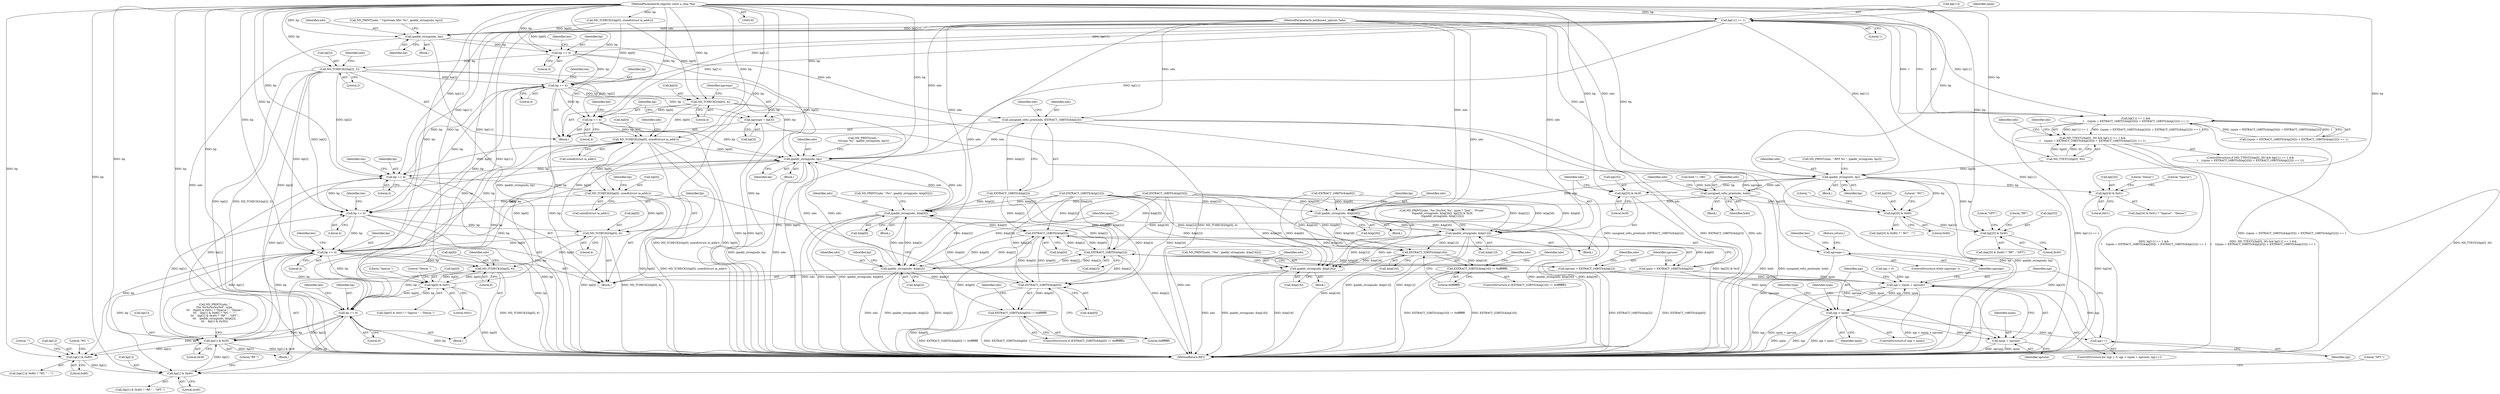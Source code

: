 digraph "0_tcpdump_5dc1860d8267b1e0cb78c9ffa2a40bea2fdb3ddc_1@array" {
"1000119" [label="(Call,bp[11] == 1)"];
"1000104" [label="(MethodParameterIn,register const u_char *bp)"];
"1000118" [label="(Call,bp[11] == 1 &&\n\t    ((njoin = EXTRACT_16BITS(&bp[20])) + EXTRACT_16BITS(&bp[22])) == 1)"];
"1000112" [label="(Call,ND_TTEST2(bp[0], 30) && bp[11] == 1 &&\n\t    ((njoin = EXTRACT_16BITS(&bp[20])) + EXTRACT_16BITS(&bp[22])) == 1)"];
"1000146" [label="(Call,ipaddr_string(ndo, bp))"];
"1000165" [label="(Call,unsigned_relts_print(ndo, hold))"];
"1000179" [label="(Call,ipaddr_string(ndo, &bp[26]))"];
"1000191" [label="(Call,ipaddr_string(ndo, &bp[12]))"];
"1000199" [label="(Call,EXTRACT_32BITS(&bp[16]))"];
"1000198" [label="(Call,EXTRACT_32BITS(&bp[16]) != 0xffffffff)"];
"1000210" [label="(Call,ipaddr_string(ndo, &bp[16]))"];
"1000186" [label="(Call,bp[25] & 0x3f)"];
"1000232" [label="(Call,bp[25] & 0x80)"];
"1000240" [label="(Call,bp[25] & 0x40)"];
"1000223" [label="(Call,bp[24] & 0x01)"];
"1000275" [label="(Call,ipaddr_string(ndo, bp))"];
"1000278" [label="(Call,bp += 4)"];
"1000289" [label="(Call,ND_TCHECK2(bp[2], 2))"];
"1000322" [label="(Call,bp += 4)"];
"1000333" [label="(Call,ND_TCHECK2(bp[0], 4))"];
"1000343" [label="(Call,bp += 4)"];
"1000358" [label="(Call,ND_TCHECK2(bp[0], sizeof(struct in_addr)))"];
"1000369" [label="(Call,ipaddr_string(ndo, bp))"];
"1000372" [label="(Call,bp += 4)"];
"1000383" [label="(Call,ND_TCHECK2(bp[0], sizeof(struct in_addr)))"];
"1000408" [label="(Call,bp += 4)"];
"1000419" [label="(Call,ND_TCHECK2(bp[0], 4))"];
"1000446" [label="(Call,bp += 4)"];
"1000481" [label="(Call,ND_TCHECK2(bp[0], 6))"];
"1000495" [label="(Call,bp[0] & 0x01)"];
"1000532" [label="(Call,bp += 6)"];
"1000504" [label="(Call,bp[1] & 0x80)"];
"1000513" [label="(Call,bp[1] & 0x40)"];
"1000527" [label="(Call,bp[1] & 0x3f)"];
"1000402" [label="(Call,ipaddr_string(ndo, &bp[0]))"];
"1000426" [label="(Call,EXTRACT_16BITS(&bp[0]))"];
"1000391" [label="(Call,EXTRACT_32BITS(&bp[0]))"];
"1000390" [label="(Call,EXTRACT_32BITS(&bp[0]) != 0xffffffff)"];
"1000424" [label="(Call,njoin = EXTRACT_16BITS(&bp[0]))"];
"1000456" [label="(Call,njp < (njoin + nprune))"];
"1000466" [label="(Call,njp < njoin)"];
"1000458" [label="(Call,njoin + nprune)"];
"1000461" [label="(Call,njp++)"];
"1000433" [label="(Call,EXTRACT_16BITS(&bp[2]))"];
"1000431" [label="(Call,nprune = EXTRACT_16BITS(&bp[2]))"];
"1000521" [label="(Call,ipaddr_string(ndo, &bp[2]))"];
"1000338" [label="(Call,ngroups = bp[3])"];
"1000350" [label="(Call,ngroups--)"];
"1000308" [label="(Call,unsigned_relts_print(ndo, EXTRACT_16BITS(&bp[2])))"];
"1000241" [label="(Call,bp[25])"];
"1000254" [label="(Call,ND_TCHECK2(bp[0], sizeof(struct in_addr)))"];
"1000112" [label="(Call,ND_TTEST2(bp[0], 30) && bp[11] == 1 &&\n\t    ((njoin = EXTRACT_16BITS(&bp[20])) + EXTRACT_16BITS(&bp[22])) == 1)"];
"1000231" [label="(Call,(bp[25] & 0x80) ? \" WC\" : \"\")"];
"1000229" [label="(Literal,\"Dense\")"];
"1000355" [label="(Identifier,len)"];
"1000383" [label="(Call,ND_TCHECK2(bp[0], sizeof(struct in_addr)))"];
"1000482" [label="(Call,bp[0])"];
"1000494" [label="(Call,(bp[0] & 0x01) ? \"Sparse \" : \"Dense \")"];
"1000170" [label="(Identifier,ndo)"];
"1000200" [label="(Call,&bp[16])"];
"1000222" [label="(Call,(bp[24] & 0x01) ? \"Sparse\" : \"Dense\")"];
"1000452" [label="(ControlStructure,for (njp = 0; njp < (njoin + nprune); njp++))"];
"1000500" [label="(Literal,\"Sparse \")"];
"1000347" [label="(Identifier,len)"];
"1000322" [label="(Call,bp += 4)"];
"1000118" [label="(Call,bp[11] == 1 &&\n\t    ((njoin = EXTRACT_16BITS(&bp[20])) + EXTRACT_16BITS(&bp[22])) == 1)"];
"1000432" [label="(Identifier,nprune)"];
"1000481" [label="(Call,ND_TCHECK2(bp[0], 6))"];
"1000147" [label="(Identifier,ndo)"];
"1000207" [label="(Identifier,ndo)"];
"1000495" [label="(Call,bp[0] & 0x01)"];
"1000133" [label="(Call,EXTRACT_16BITS(&bp[22]))"];
"1000344" [label="(Identifier,bp)"];
"1000404" [label="(Call,&bp[0])"];
"1000433" [label="(Call,EXTRACT_16BITS(&bp[2]))"];
"1000545" [label="(MethodReturn,RET)"];
"1000210" [label="(Call,ipaddr_string(ndo, &bp[16]))"];
"1000521" [label="(Call,ipaddr_string(ndo, &bp[2]))"];
"1000486" [label="(Call,ND_PRINT((ndo, \"\n\t%s %s%s%s%s/%d\", type,\n \t\t\t    (bp[0] & 0x01) ? \"Sparse \" : \"Dense \",\n \t\t\t    (bp[1] & 0x80) ? \"WC \" : \"\",\n \t\t\t    (bp[1] & 0x40) ? \"RP \" : \"SPT \",\n\t\t\t    ipaddr_string(ndo, &bp[2]),\n\t\t\t    bp[1] & 0x3f)))"];
"1000463" [label="(Block,)"];
"1000499" [label="(Literal,0x01)"];
"1000278" [label="(Call,bp += 4)"];
"1000178" [label="(Block,)"];
"1000199" [label="(Call,EXTRACT_32BITS(&bp[16]))"];
"1000522" [label="(Identifier,ndo)"];
"1000246" [label="(Literal,\"SPT\")"];
"1000518" [label="(Literal,\"RP \")"];
"1000212" [label="(Call,&bp[16])"];
"1000289" [label="(Call,ND_TCHECK2(bp[2], 2))"];
"1000188" [label="(Identifier,bp)"];
"1000123" [label="(Literal,1)"];
"1000410" [label="(Literal,4)"];
"1000370" [label="(Identifier,ndo)"];
"1000157" [label="(Call,hold != 180)"];
"1000228" [label="(Literal,\"Sparse\")"];
"1000337" [label="(Literal,4)"];
"1000309" [label="(Identifier,ndo)"];
"1000127" [label="(Identifier,njoin)"];
"1000333" [label="(Call,ND_TCHECK2(bp[0], 4))"];
"1000120" [label="(Call,bp[11])"];
"1000124" [label="(Call,((njoin = EXTRACT_16BITS(&bp[20])) + EXTRACT_16BITS(&bp[22])) == 1)"];
"1000371" [label="(Identifier,bp)"];
"1000424" [label="(Call,njoin = EXTRACT_16BITS(&bp[0]))"];
"1000146" [label="(Call,ipaddr_string(ndo, bp))"];
"1000343" [label="(Call,bp += 4)"];
"1000275" [label="(Call,ipaddr_string(ndo, bp))"];
"1000394" [label="(Identifier,bp)"];
"1000465" [label="(ControlStructure,if (njp < njoin))"];
"1000323" [label="(Identifier,bp)"];
"1000450" [label="(Identifier,len)"];
"1000280" [label="(Literal,4)"];
"1000505" [label="(Call,bp[1])"];
"1000536" [label="(Identifier,len)"];
"1000403" [label="(Identifier,ndo)"];
"1000245" [label="(Literal,\"RP\")"];
"1000310" [label="(Call,EXTRACT_16BITS(&bp[2]))"];
"1000179" [label="(Call,ipaddr_string(ndo, &bp[26]))"];
"1000227" [label="(Literal,0x01)"];
"1000474" [label="(Identifier,type)"];
"1000180" [label="(Identifier,ndo)"];
"1000144" [label="(Block,)"];
"1000529" [label="(Identifier,bp)"];
"1000446" [label="(Call,bp += 4)"];
"1000501" [label="(Literal,\"Dense \")"];
"1000508" [label="(Literal,0x80)"];
"1000128" [label="(Call,EXTRACT_16BITS(&bp[20]))"];
"1000205" [label="(Call,ND_PRINT((ndo, \"/%s\", ipaddr_string(ndo, &bp[16]))))"];
"1000419" [label="(Call,ND_TCHECK2(bp[0], 4))"];
"1000434" [label="(Call,&bp[2])"];
"1000519" [label="(Literal,\"SPT \")"];
"1000509" [label="(Literal,\"WC \")"];
"1000466" [label="(Call,njp < njoin)"];
"1000470" [label="(Identifier,type)"];
"1000352" [label="(Block,)"];
"1000244" [label="(Literal,0x40)"];
"1000190" [label="(Literal,0x3f)"];
"1000440" [label="(Identifier,ndo)"];
"1000459" [label="(Identifier,njoin)"];
"1000462" [label="(Identifier,njp)"];
"1000334" [label="(Call,bp[0])"];
"1000358" [label="(Call,ND_TCHECK2(bp[0], sizeof(struct in_addr)))"];
"1000533" [label="(Identifier,bp)"];
"1000143" [label="(Identifier,ndo)"];
"1000538" [label="(Return,return;)"];
"1000308" [label="(Call,unsigned_relts_print(ndo, EXTRACT_16BITS(&bp[2])))"];
"1000238" [label="(Literal,\"\")"];
"1000367" [label="(Block,)"];
"1000141" [label="(Call,ND_PRINT((ndo, \" RPF %s \", ipaddr_string(ndo, bp))))"];
"1000250" [label="(Identifier,len)"];
"1000277" [label="(Identifier,bp)"];
"1000504" [label="(Call,bp[1] & 0x80)"];
"1000376" [label="(Identifier,len)"];
"1000460" [label="(Identifier,nprune)"];
"1000532" [label="(Call,bp += 6)"];
"1000191" [label="(Call,ipaddr_string(ndo, &bp[12]))"];
"1000106" [label="(Block,)"];
"1000392" [label="(Call,&bp[0])"];
"1000389" [label="(ControlStructure,if (EXTRACT_32BITS(&bp[0]) != 0xffffffff))"];
"1000273" [label="(Block,)"];
"1000397" [label="(Call,ND_PRINT((ndo, \"/%s\", ipaddr_string(ndo, &bp[0]))))"];
"1000345" [label="(Literal,4)"];
"1000232" [label="(Call,bp[25] & 0x80)"];
"1000318" [label="(Identifier,ndo)"];
"1000324" [label="(Literal,4)"];
"1000148" [label="(Identifier,bp)"];
"1000270" [label="(Call,ND_PRINT((ndo, \" Upstream Nbr: %s\", ipaddr_string(ndo, bp))))"];
"1000233" [label="(Call,bp[25])"];
"1000192" [label="(Identifier,ndo)"];
"1000457" [label="(Identifier,njp)"];
"1000458" [label="(Call,njoin + nprune)"];
"1000456" [label="(Call,njp < (njoin + nprune))"];
"1000520" [label="(Block,)"];
"1000198" [label="(Call,EXTRACT_32BITS(&bp[16]) != 0xffffffff)"];
"1000426" [label="(Call,EXTRACT_16BITS(&bp[0]))"];
"1000208" [label="(Block,)"];
"1000364" [label="(Call,ND_PRINT((ndo, \"\n\tGroup: %s\", ipaddr_string(ndo, bp))))"];
"1000186" [label="(Call,bp[25] & 0x3f)"];
"1000103" [label="(MethodParameterIn,netdissect_options *ndo)"];
"1000193" [label="(Call,&bp[12])"];
"1000362" [label="(Call,sizeof(struct in_addr))"];
"1000512" [label="(Call,(bp[1] & 0x40) ? \"RP \" : \"SPT \")"];
"1000400" [label="(Block,)"];
"1000366" [label="(Identifier,ndo)"];
"1000326" [label="(Identifier,len)"];
"1000339" [label="(Identifier,ngroups)"];
"1000453" [label="(Call,njp = 0)"];
"1000523" [label="(Call,&bp[2])"];
"1000391" [label="(Call,EXTRACT_32BITS(&bp[0]))"];
"1000167" [label="(Identifier,hold)"];
"1000351" [label="(Identifier,ngroups)"];
"1000185" [label="(Block,)"];
"1000412" [label="(Identifier,len)"];
"1000423" [label="(Literal,4)"];
"1000420" [label="(Call,bp[0])"];
"1000204" [label="(Literal,0xffffffff)"];
"1000384" [label="(Call,bp[0])"];
"1000431" [label="(Call,nprune = EXTRACT_16BITS(&bp[2]))"];
"1000350" [label="(Call,ngroups--)"];
"1000399" [label="(Identifier,ndo)"];
"1000168" [label="(Call,ND_PRINT((ndo, \"%s (%s/%d, %s\", njoin ? \"Join\" : \"Prune\",\n\t\tipaddr_string(ndo, &bp[26]), bp[25] & 0x3f,\n\t\tipaddr_string(ndo, &bp[12]))))"];
"1000297" [label="(Identifier,ndo)"];
"1000390" [label="(Call,EXTRACT_32BITS(&bp[0]) != 0xffffffff)"];
"1000290" [label="(Call,bp[2])"];
"1000349" [label="(ControlStructure,while (ngroups--))"];
"1000165" [label="(Call,unsigned_relts_print(ndo, hold))"];
"1000197" [label="(ControlStructure,if (EXTRACT_32BITS(&bp[16]) != 0xffffffff))"];
"1000531" [label="(Literal,0x3f)"];
"1000276" [label="(Identifier,ndo)"];
"1000223" [label="(Call,bp[24] & 0x01)"];
"1000373" [label="(Identifier,bp)"];
"1000237" [label="(Literal,\" WC\")"];
"1000113" [label="(Call,ND_TTEST2(bp[0], 30))"];
"1000513" [label="(Call,bp[1] & 0x40)"];
"1000166" [label="(Identifier,ndo)"];
"1000218" [label="(Identifier,ndo)"];
"1000293" [label="(Literal,2)"];
"1000111" [label="(ControlStructure,if (ND_TTEST2(bp[0], 30) && bp[11] == 1 &&\n\t    ((njoin = EXTRACT_16BITS(&bp[20])) + EXTRACT_16BITS(&bp[22])) == 1))"];
"1000448" [label="(Literal,4)"];
"1000485" [label="(Literal,6)"];
"1000160" [label="(Block,)"];
"1000187" [label="(Call,bp[25])"];
"1000387" [label="(Call,sizeof(struct in_addr))"];
"1000488" [label="(Identifier,ndo)"];
"1000496" [label="(Call,bp[0])"];
"1000527" [label="(Call,bp[1] & 0x3f)"];
"1000514" [label="(Call,bp[1])"];
"1000517" [label="(Literal,0x40)"];
"1000408" [label="(Call,bp += 4)"];
"1000279" [label="(Identifier,bp)"];
"1000224" [label="(Call,bp[24])"];
"1000461" [label="(Call,njp++)"];
"1000427" [label="(Call,&bp[0])"];
"1000338" [label="(Call,ngroups = bp[3])"];
"1000425" [label="(Identifier,njoin)"];
"1000447" [label="(Identifier,bp)"];
"1000151" [label="(Call,EXTRACT_16BITS(&bp[6]))"];
"1000468" [label="(Identifier,njoin)"];
"1000369" [label="(Call,ipaddr_string(ndo, bp))"];
"1000181" [label="(Call,&bp[26])"];
"1000372" [label="(Call,bp += 4)"];
"1000374" [label="(Literal,4)"];
"1000503" [label="(Call,(bp[1] & 0x80) ? \"WC \" : \"\")"];
"1000236" [label="(Literal,0x80)"];
"1000240" [label="(Call,bp[25] & 0x40)"];
"1000510" [label="(Literal,\"\")"];
"1000396" [label="(Literal,0xffffffff)"];
"1000467" [label="(Identifier,njp)"];
"1000340" [label="(Call,bp[3])"];
"1000402" [label="(Call,ipaddr_string(ndo, &bp[0]))"];
"1000282" [label="(Identifier,len)"];
"1000104" [label="(MethodParameterIn,register const u_char *bp)"];
"1000359" [label="(Call,bp[0])"];
"1000409" [label="(Identifier,bp)"];
"1000528" [label="(Call,bp[1])"];
"1000534" [label="(Literal,6)"];
"1000119" [label="(Call,bp[11] == 1)"];
"1000211" [label="(Identifier,ndo)"];
"1000239" [label="(Call,(bp[25] & 0x40) ? \"RP\" : \"SPT\")"];
"1000119" -> "1000118"  [label="AST: "];
"1000119" -> "1000123"  [label="CFG: "];
"1000120" -> "1000119"  [label="AST: "];
"1000123" -> "1000119"  [label="AST: "];
"1000127" -> "1000119"  [label="CFG: "];
"1000118" -> "1000119"  [label="CFG: "];
"1000119" -> "1000545"  [label="DDG: bp[11]"];
"1000119" -> "1000118"  [label="DDG: bp[11]"];
"1000119" -> "1000118"  [label="DDG: 1"];
"1000104" -> "1000119"  [label="DDG: bp"];
"1000119" -> "1000146"  [label="DDG: bp[11]"];
"1000119" -> "1000275"  [label="DDG: bp[11]"];
"1000119" -> "1000278"  [label="DDG: bp[11]"];
"1000119" -> "1000322"  [label="DDG: bp[11]"];
"1000119" -> "1000343"  [label="DDG: bp[11]"];
"1000119" -> "1000369"  [label="DDG: bp[11]"];
"1000119" -> "1000372"  [label="DDG: bp[11]"];
"1000119" -> "1000408"  [label="DDG: bp[11]"];
"1000119" -> "1000446"  [label="DDG: bp[11]"];
"1000119" -> "1000532"  [label="DDG: bp[11]"];
"1000104" -> "1000102"  [label="AST: "];
"1000104" -> "1000545"  [label="DDG: bp"];
"1000104" -> "1000113"  [label="DDG: bp"];
"1000104" -> "1000146"  [label="DDG: bp"];
"1000104" -> "1000186"  [label="DDG: bp"];
"1000104" -> "1000223"  [label="DDG: bp"];
"1000104" -> "1000232"  [label="DDG: bp"];
"1000104" -> "1000240"  [label="DDG: bp"];
"1000104" -> "1000254"  [label="DDG: bp"];
"1000104" -> "1000275"  [label="DDG: bp"];
"1000104" -> "1000278"  [label="DDG: bp"];
"1000104" -> "1000289"  [label="DDG: bp"];
"1000104" -> "1000322"  [label="DDG: bp"];
"1000104" -> "1000333"  [label="DDG: bp"];
"1000104" -> "1000338"  [label="DDG: bp"];
"1000104" -> "1000343"  [label="DDG: bp"];
"1000104" -> "1000358"  [label="DDG: bp"];
"1000104" -> "1000369"  [label="DDG: bp"];
"1000104" -> "1000372"  [label="DDG: bp"];
"1000104" -> "1000383"  [label="DDG: bp"];
"1000104" -> "1000408"  [label="DDG: bp"];
"1000104" -> "1000419"  [label="DDG: bp"];
"1000104" -> "1000446"  [label="DDG: bp"];
"1000104" -> "1000481"  [label="DDG: bp"];
"1000104" -> "1000495"  [label="DDG: bp"];
"1000104" -> "1000504"  [label="DDG: bp"];
"1000104" -> "1000513"  [label="DDG: bp"];
"1000104" -> "1000527"  [label="DDG: bp"];
"1000104" -> "1000532"  [label="DDG: bp"];
"1000118" -> "1000112"  [label="AST: "];
"1000118" -> "1000124"  [label="CFG: "];
"1000124" -> "1000118"  [label="AST: "];
"1000112" -> "1000118"  [label="CFG: "];
"1000118" -> "1000545"  [label="DDG: bp[11] == 1"];
"1000118" -> "1000545"  [label="DDG: ((njoin = EXTRACT_16BITS(&bp[20])) + EXTRACT_16BITS(&bp[22])) == 1"];
"1000118" -> "1000112"  [label="DDG: bp[11] == 1"];
"1000118" -> "1000112"  [label="DDG: ((njoin = EXTRACT_16BITS(&bp[20])) + EXTRACT_16BITS(&bp[22])) == 1"];
"1000124" -> "1000118"  [label="DDG: (njoin = EXTRACT_16BITS(&bp[20])) + EXTRACT_16BITS(&bp[22])"];
"1000124" -> "1000118"  [label="DDG: 1"];
"1000112" -> "1000111"  [label="AST: "];
"1000112" -> "1000113"  [label="CFG: "];
"1000113" -> "1000112"  [label="AST: "];
"1000143" -> "1000112"  [label="CFG: "];
"1000250" -> "1000112"  [label="CFG: "];
"1000112" -> "1000545"  [label="DDG: bp[11] == 1 &&\n\t    ((njoin = EXTRACT_16BITS(&bp[20])) + EXTRACT_16BITS(&bp[22])) == 1"];
"1000112" -> "1000545"  [label="DDG: ND_TTEST2(bp[0], 30) && bp[11] == 1 &&\n\t    ((njoin = EXTRACT_16BITS(&bp[20])) + EXTRACT_16BITS(&bp[22])) == 1"];
"1000112" -> "1000545"  [label="DDG: ND_TTEST2(bp[0], 30)"];
"1000113" -> "1000112"  [label="DDG: bp[0]"];
"1000113" -> "1000112"  [label="DDG: 30"];
"1000146" -> "1000144"  [label="AST: "];
"1000146" -> "1000148"  [label="CFG: "];
"1000147" -> "1000146"  [label="AST: "];
"1000148" -> "1000146"  [label="AST: "];
"1000141" -> "1000146"  [label="CFG: "];
"1000146" -> "1000545"  [label="DDG: bp"];
"1000146" -> "1000545"  [label="DDG: ipaddr_string(ndo, bp)"];
"1000103" -> "1000146"  [label="DDG: ndo"];
"1000113" -> "1000146"  [label="DDG: bp[0]"];
"1000146" -> "1000165"  [label="DDG: ndo"];
"1000146" -> "1000179"  [label="DDG: ndo"];
"1000146" -> "1000186"  [label="DDG: bp"];
"1000146" -> "1000223"  [label="DDG: bp"];
"1000146" -> "1000232"  [label="DDG: bp"];
"1000146" -> "1000240"  [label="DDG: bp"];
"1000165" -> "1000160"  [label="AST: "];
"1000165" -> "1000167"  [label="CFG: "];
"1000166" -> "1000165"  [label="AST: "];
"1000167" -> "1000165"  [label="AST: "];
"1000170" -> "1000165"  [label="CFG: "];
"1000165" -> "1000545"  [label="DDG: hold"];
"1000165" -> "1000545"  [label="DDG: unsigned_relts_print(ndo, hold)"];
"1000103" -> "1000165"  [label="DDG: ndo"];
"1000157" -> "1000165"  [label="DDG: hold"];
"1000165" -> "1000179"  [label="DDG: ndo"];
"1000179" -> "1000178"  [label="AST: "];
"1000179" -> "1000181"  [label="CFG: "];
"1000180" -> "1000179"  [label="AST: "];
"1000181" -> "1000179"  [label="AST: "];
"1000188" -> "1000179"  [label="CFG: "];
"1000179" -> "1000545"  [label="DDG: ipaddr_string(ndo, &bp[26])"];
"1000179" -> "1000545"  [label="DDG: &bp[26]"];
"1000103" -> "1000179"  [label="DDG: ndo"];
"1000151" -> "1000179"  [label="DDG: &bp[6]"];
"1000128" -> "1000179"  [label="DDG: &bp[20]"];
"1000133" -> "1000179"  [label="DDG: &bp[22]"];
"1000179" -> "1000191"  [label="DDG: ndo"];
"1000179" -> "1000191"  [label="DDG: &bp[26]"];
"1000179" -> "1000199"  [label="DDG: &bp[26]"];
"1000179" -> "1000210"  [label="DDG: &bp[26]"];
"1000191" -> "1000185"  [label="AST: "];
"1000191" -> "1000193"  [label="CFG: "];
"1000192" -> "1000191"  [label="AST: "];
"1000193" -> "1000191"  [label="AST: "];
"1000168" -> "1000191"  [label="CFG: "];
"1000191" -> "1000545"  [label="DDG: ipaddr_string(ndo, &bp[12])"];
"1000191" -> "1000545"  [label="DDG: &bp[12]"];
"1000191" -> "1000545"  [label="DDG: ndo"];
"1000103" -> "1000191"  [label="DDG: ndo"];
"1000151" -> "1000191"  [label="DDG: &bp[6]"];
"1000128" -> "1000191"  [label="DDG: &bp[20]"];
"1000133" -> "1000191"  [label="DDG: &bp[22]"];
"1000191" -> "1000199"  [label="DDG: &bp[12]"];
"1000191" -> "1000210"  [label="DDG: ndo"];
"1000191" -> "1000210"  [label="DDG: &bp[12]"];
"1000199" -> "1000198"  [label="AST: "];
"1000199" -> "1000200"  [label="CFG: "];
"1000200" -> "1000199"  [label="AST: "];
"1000204" -> "1000199"  [label="CFG: "];
"1000199" -> "1000545"  [label="DDG: &bp[16]"];
"1000199" -> "1000198"  [label="DDG: &bp[16]"];
"1000151" -> "1000199"  [label="DDG: &bp[6]"];
"1000128" -> "1000199"  [label="DDG: &bp[20]"];
"1000133" -> "1000199"  [label="DDG: &bp[22]"];
"1000199" -> "1000210"  [label="DDG: &bp[16]"];
"1000198" -> "1000197"  [label="AST: "];
"1000198" -> "1000204"  [label="CFG: "];
"1000204" -> "1000198"  [label="AST: "];
"1000207" -> "1000198"  [label="CFG: "];
"1000218" -> "1000198"  [label="CFG: "];
"1000198" -> "1000545"  [label="DDG: EXTRACT_32BITS(&bp[16])"];
"1000198" -> "1000545"  [label="DDG: EXTRACT_32BITS(&bp[16]) != 0xffffffff"];
"1000210" -> "1000208"  [label="AST: "];
"1000210" -> "1000212"  [label="CFG: "];
"1000211" -> "1000210"  [label="AST: "];
"1000212" -> "1000210"  [label="AST: "];
"1000205" -> "1000210"  [label="CFG: "];
"1000210" -> "1000545"  [label="DDG: ipaddr_string(ndo, &bp[16])"];
"1000210" -> "1000545"  [label="DDG: &bp[16]"];
"1000210" -> "1000545"  [label="DDG: ndo"];
"1000103" -> "1000210"  [label="DDG: ndo"];
"1000151" -> "1000210"  [label="DDG: &bp[6]"];
"1000128" -> "1000210"  [label="DDG: &bp[20]"];
"1000133" -> "1000210"  [label="DDG: &bp[22]"];
"1000186" -> "1000185"  [label="AST: "];
"1000186" -> "1000190"  [label="CFG: "];
"1000187" -> "1000186"  [label="AST: "];
"1000190" -> "1000186"  [label="AST: "];
"1000192" -> "1000186"  [label="CFG: "];
"1000186" -> "1000545"  [label="DDG: bp[25] & 0x3f"];
"1000186" -> "1000232"  [label="DDG: bp[25]"];
"1000232" -> "1000231"  [label="AST: "];
"1000232" -> "1000236"  [label="CFG: "];
"1000233" -> "1000232"  [label="AST: "];
"1000236" -> "1000232"  [label="AST: "];
"1000237" -> "1000232"  [label="CFG: "];
"1000238" -> "1000232"  [label="CFG: "];
"1000232" -> "1000240"  [label="DDG: bp[25]"];
"1000240" -> "1000239"  [label="AST: "];
"1000240" -> "1000244"  [label="CFG: "];
"1000241" -> "1000240"  [label="AST: "];
"1000244" -> "1000240"  [label="AST: "];
"1000245" -> "1000240"  [label="CFG: "];
"1000246" -> "1000240"  [label="CFG: "];
"1000240" -> "1000545"  [label="DDG: bp[25]"];
"1000223" -> "1000222"  [label="AST: "];
"1000223" -> "1000227"  [label="CFG: "];
"1000224" -> "1000223"  [label="AST: "];
"1000227" -> "1000223"  [label="AST: "];
"1000228" -> "1000223"  [label="CFG: "];
"1000229" -> "1000223"  [label="CFG: "];
"1000223" -> "1000545"  [label="DDG: bp[24]"];
"1000275" -> "1000273"  [label="AST: "];
"1000275" -> "1000277"  [label="CFG: "];
"1000276" -> "1000275"  [label="AST: "];
"1000277" -> "1000275"  [label="AST: "];
"1000270" -> "1000275"  [label="CFG: "];
"1000275" -> "1000545"  [label="DDG: ipaddr_string(ndo, bp)"];
"1000275" -> "1000545"  [label="DDG: ndo"];
"1000103" -> "1000275"  [label="DDG: ndo"];
"1000254" -> "1000275"  [label="DDG: bp[0]"];
"1000275" -> "1000278"  [label="DDG: bp"];
"1000275" -> "1000308"  [label="DDG: ndo"];
"1000278" -> "1000106"  [label="AST: "];
"1000278" -> "1000280"  [label="CFG: "];
"1000279" -> "1000278"  [label="AST: "];
"1000280" -> "1000278"  [label="AST: "];
"1000282" -> "1000278"  [label="CFG: "];
"1000278" -> "1000545"  [label="DDG: bp"];
"1000254" -> "1000278"  [label="DDG: bp[0]"];
"1000278" -> "1000289"  [label="DDG: bp"];
"1000278" -> "1000322"  [label="DDG: bp"];
"1000289" -> "1000106"  [label="AST: "];
"1000289" -> "1000293"  [label="CFG: "];
"1000290" -> "1000289"  [label="AST: "];
"1000293" -> "1000289"  [label="AST: "];
"1000297" -> "1000289"  [label="CFG: "];
"1000289" -> "1000545"  [label="DDG: bp[2]"];
"1000289" -> "1000545"  [label="DDG: ND_TCHECK2(bp[2], 2)"];
"1000289" -> "1000322"  [label="DDG: bp[2]"];
"1000289" -> "1000343"  [label="DDG: bp[2]"];
"1000289" -> "1000369"  [label="DDG: bp[2]"];
"1000289" -> "1000372"  [label="DDG: bp[2]"];
"1000289" -> "1000408"  [label="DDG: bp[2]"];
"1000289" -> "1000446"  [label="DDG: bp[2]"];
"1000289" -> "1000532"  [label="DDG: bp[2]"];
"1000322" -> "1000106"  [label="AST: "];
"1000322" -> "1000324"  [label="CFG: "];
"1000323" -> "1000322"  [label="AST: "];
"1000324" -> "1000322"  [label="AST: "];
"1000326" -> "1000322"  [label="CFG: "];
"1000322" -> "1000545"  [label="DDG: bp"];
"1000254" -> "1000322"  [label="DDG: bp[0]"];
"1000322" -> "1000333"  [label="DDG: bp"];
"1000322" -> "1000338"  [label="DDG: bp"];
"1000322" -> "1000343"  [label="DDG: bp"];
"1000322" -> "1000369"  [label="DDG: bp"];
"1000322" -> "1000372"  [label="DDG: bp"];
"1000322" -> "1000408"  [label="DDG: bp"];
"1000322" -> "1000446"  [label="DDG: bp"];
"1000322" -> "1000532"  [label="DDG: bp"];
"1000333" -> "1000106"  [label="AST: "];
"1000333" -> "1000337"  [label="CFG: "];
"1000334" -> "1000333"  [label="AST: "];
"1000337" -> "1000333"  [label="AST: "];
"1000339" -> "1000333"  [label="CFG: "];
"1000333" -> "1000545"  [label="DDG: bp[0]"];
"1000333" -> "1000545"  [label="DDG: ND_TCHECK2(bp[0], 4)"];
"1000254" -> "1000333"  [label="DDG: bp[0]"];
"1000333" -> "1000343"  [label="DDG: bp[0]"];
"1000333" -> "1000358"  [label="DDG: bp[0]"];
"1000343" -> "1000106"  [label="AST: "];
"1000343" -> "1000345"  [label="CFG: "];
"1000344" -> "1000343"  [label="AST: "];
"1000345" -> "1000343"  [label="AST: "];
"1000347" -> "1000343"  [label="CFG: "];
"1000343" -> "1000545"  [label="DDG: bp"];
"1000343" -> "1000358"  [label="DDG: bp"];
"1000343" -> "1000369"  [label="DDG: bp"];
"1000358" -> "1000352"  [label="AST: "];
"1000358" -> "1000362"  [label="CFG: "];
"1000359" -> "1000358"  [label="AST: "];
"1000362" -> "1000358"  [label="AST: "];
"1000366" -> "1000358"  [label="CFG: "];
"1000358" -> "1000545"  [label="DDG: ND_TCHECK2(bp[0], sizeof(struct in_addr))"];
"1000358" -> "1000545"  [label="DDG: bp[0]"];
"1000495" -> "1000358"  [label="DDG: bp[0]"];
"1000419" -> "1000358"  [label="DDG: bp[0]"];
"1000446" -> "1000358"  [label="DDG: bp"];
"1000532" -> "1000358"  [label="DDG: bp"];
"1000358" -> "1000369"  [label="DDG: bp[0]"];
"1000358" -> "1000372"  [label="DDG: bp[0]"];
"1000358" -> "1000383"  [label="DDG: bp[0]"];
"1000369" -> "1000367"  [label="AST: "];
"1000369" -> "1000371"  [label="CFG: "];
"1000370" -> "1000369"  [label="AST: "];
"1000371" -> "1000369"  [label="AST: "];
"1000364" -> "1000369"  [label="CFG: "];
"1000369" -> "1000545"  [label="DDG: ipaddr_string(ndo, bp)"];
"1000369" -> "1000545"  [label="DDG: ndo"];
"1000308" -> "1000369"  [label="DDG: ndo"];
"1000521" -> "1000369"  [label="DDG: ndo"];
"1000402" -> "1000369"  [label="DDG: ndo"];
"1000103" -> "1000369"  [label="DDG: ndo"];
"1000532" -> "1000369"  [label="DDG: bp"];
"1000446" -> "1000369"  [label="DDG: bp"];
"1000527" -> "1000369"  [label="DDG: bp[1]"];
"1000369" -> "1000372"  [label="DDG: bp"];
"1000369" -> "1000402"  [label="DDG: ndo"];
"1000369" -> "1000521"  [label="DDG: ndo"];
"1000372" -> "1000352"  [label="AST: "];
"1000372" -> "1000374"  [label="CFG: "];
"1000373" -> "1000372"  [label="AST: "];
"1000374" -> "1000372"  [label="AST: "];
"1000376" -> "1000372"  [label="CFG: "];
"1000372" -> "1000545"  [label="DDG: bp"];
"1000527" -> "1000372"  [label="DDG: bp[1]"];
"1000372" -> "1000383"  [label="DDG: bp"];
"1000372" -> "1000408"  [label="DDG: bp"];
"1000383" -> "1000352"  [label="AST: "];
"1000383" -> "1000387"  [label="CFG: "];
"1000384" -> "1000383"  [label="AST: "];
"1000387" -> "1000383"  [label="AST: "];
"1000394" -> "1000383"  [label="CFG: "];
"1000383" -> "1000545"  [label="DDG: ND_TCHECK2(bp[0], sizeof(struct in_addr))"];
"1000383" -> "1000545"  [label="DDG: bp[0]"];
"1000383" -> "1000408"  [label="DDG: bp[0]"];
"1000383" -> "1000419"  [label="DDG: bp[0]"];
"1000408" -> "1000352"  [label="AST: "];
"1000408" -> "1000410"  [label="CFG: "];
"1000409" -> "1000408"  [label="AST: "];
"1000410" -> "1000408"  [label="AST: "];
"1000412" -> "1000408"  [label="CFG: "];
"1000408" -> "1000545"  [label="DDG: bp"];
"1000527" -> "1000408"  [label="DDG: bp[1]"];
"1000408" -> "1000419"  [label="DDG: bp"];
"1000408" -> "1000446"  [label="DDG: bp"];
"1000419" -> "1000352"  [label="AST: "];
"1000419" -> "1000423"  [label="CFG: "];
"1000420" -> "1000419"  [label="AST: "];
"1000423" -> "1000419"  [label="AST: "];
"1000425" -> "1000419"  [label="CFG: "];
"1000419" -> "1000545"  [label="DDG: bp[0]"];
"1000419" -> "1000545"  [label="DDG: ND_TCHECK2(bp[0], 4)"];
"1000419" -> "1000446"  [label="DDG: bp[0]"];
"1000419" -> "1000481"  [label="DDG: bp[0]"];
"1000446" -> "1000352"  [label="AST: "];
"1000446" -> "1000448"  [label="CFG: "];
"1000447" -> "1000446"  [label="AST: "];
"1000448" -> "1000446"  [label="AST: "];
"1000450" -> "1000446"  [label="CFG: "];
"1000446" -> "1000545"  [label="DDG: bp"];
"1000527" -> "1000446"  [label="DDG: bp[1]"];
"1000446" -> "1000481"  [label="DDG: bp"];
"1000446" -> "1000495"  [label="DDG: bp"];
"1000446" -> "1000504"  [label="DDG: bp"];
"1000446" -> "1000513"  [label="DDG: bp"];
"1000446" -> "1000527"  [label="DDG: bp"];
"1000446" -> "1000532"  [label="DDG: bp"];
"1000481" -> "1000463"  [label="AST: "];
"1000481" -> "1000485"  [label="CFG: "];
"1000482" -> "1000481"  [label="AST: "];
"1000485" -> "1000481"  [label="AST: "];
"1000488" -> "1000481"  [label="CFG: "];
"1000481" -> "1000545"  [label="DDG: ND_TCHECK2(bp[0], 6)"];
"1000532" -> "1000481"  [label="DDG: bp"];
"1000495" -> "1000481"  [label="DDG: bp[0]"];
"1000481" -> "1000495"  [label="DDG: bp[0]"];
"1000495" -> "1000494"  [label="AST: "];
"1000495" -> "1000499"  [label="CFG: "];
"1000496" -> "1000495"  [label="AST: "];
"1000499" -> "1000495"  [label="AST: "];
"1000500" -> "1000495"  [label="CFG: "];
"1000501" -> "1000495"  [label="CFG: "];
"1000495" -> "1000545"  [label="DDG: bp[0]"];
"1000532" -> "1000495"  [label="DDG: bp"];
"1000495" -> "1000532"  [label="DDG: bp[0]"];
"1000532" -> "1000463"  [label="AST: "];
"1000532" -> "1000534"  [label="CFG: "];
"1000533" -> "1000532"  [label="AST: "];
"1000534" -> "1000532"  [label="AST: "];
"1000536" -> "1000532"  [label="CFG: "];
"1000532" -> "1000545"  [label="DDG: bp"];
"1000532" -> "1000504"  [label="DDG: bp"];
"1000532" -> "1000513"  [label="DDG: bp"];
"1000532" -> "1000527"  [label="DDG: bp"];
"1000527" -> "1000532"  [label="DDG: bp[1]"];
"1000504" -> "1000503"  [label="AST: "];
"1000504" -> "1000508"  [label="CFG: "];
"1000505" -> "1000504"  [label="AST: "];
"1000508" -> "1000504"  [label="AST: "];
"1000509" -> "1000504"  [label="CFG: "];
"1000510" -> "1000504"  [label="CFG: "];
"1000527" -> "1000504"  [label="DDG: bp[1]"];
"1000504" -> "1000513"  [label="DDG: bp[1]"];
"1000513" -> "1000512"  [label="AST: "];
"1000513" -> "1000517"  [label="CFG: "];
"1000514" -> "1000513"  [label="AST: "];
"1000517" -> "1000513"  [label="AST: "];
"1000518" -> "1000513"  [label="CFG: "];
"1000519" -> "1000513"  [label="CFG: "];
"1000513" -> "1000527"  [label="DDG: bp[1]"];
"1000527" -> "1000520"  [label="AST: "];
"1000527" -> "1000531"  [label="CFG: "];
"1000528" -> "1000527"  [label="AST: "];
"1000531" -> "1000527"  [label="AST: "];
"1000486" -> "1000527"  [label="CFG: "];
"1000527" -> "1000545"  [label="DDG: bp[1]"];
"1000527" -> "1000545"  [label="DDG: bp[1] & 0x3f"];
"1000402" -> "1000400"  [label="AST: "];
"1000402" -> "1000404"  [label="CFG: "];
"1000403" -> "1000402"  [label="AST: "];
"1000404" -> "1000402"  [label="AST: "];
"1000397" -> "1000402"  [label="CFG: "];
"1000402" -> "1000545"  [label="DDG: &bp[0]"];
"1000402" -> "1000545"  [label="DDG: ipaddr_string(ndo, &bp[0])"];
"1000402" -> "1000545"  [label="DDG: ndo"];
"1000103" -> "1000402"  [label="DDG: ndo"];
"1000391" -> "1000402"  [label="DDG: &bp[0]"];
"1000310" -> "1000402"  [label="DDG: &bp[2]"];
"1000433" -> "1000402"  [label="DDG: &bp[2]"];
"1000521" -> "1000402"  [label="DDG: &bp[2]"];
"1000128" -> "1000402"  [label="DDG: &bp[20]"];
"1000133" -> "1000402"  [label="DDG: &bp[22]"];
"1000402" -> "1000426"  [label="DDG: &bp[0]"];
"1000402" -> "1000521"  [label="DDG: ndo"];
"1000426" -> "1000424"  [label="AST: "];
"1000426" -> "1000427"  [label="CFG: "];
"1000427" -> "1000426"  [label="AST: "];
"1000424" -> "1000426"  [label="CFG: "];
"1000426" -> "1000545"  [label="DDG: &bp[0]"];
"1000426" -> "1000391"  [label="DDG: &bp[0]"];
"1000426" -> "1000424"  [label="DDG: &bp[0]"];
"1000391" -> "1000426"  [label="DDG: &bp[0]"];
"1000433" -> "1000426"  [label="DDG: &bp[2]"];
"1000521" -> "1000426"  [label="DDG: &bp[2]"];
"1000310" -> "1000426"  [label="DDG: &bp[2]"];
"1000128" -> "1000426"  [label="DDG: &bp[20]"];
"1000133" -> "1000426"  [label="DDG: &bp[22]"];
"1000426" -> "1000433"  [label="DDG: &bp[0]"];
"1000426" -> "1000521"  [label="DDG: &bp[0]"];
"1000391" -> "1000390"  [label="AST: "];
"1000391" -> "1000392"  [label="CFG: "];
"1000392" -> "1000391"  [label="AST: "];
"1000396" -> "1000391"  [label="CFG: "];
"1000391" -> "1000545"  [label="DDG: &bp[0]"];
"1000391" -> "1000390"  [label="DDG: &bp[0]"];
"1000310" -> "1000391"  [label="DDG: &bp[2]"];
"1000433" -> "1000391"  [label="DDG: &bp[2]"];
"1000521" -> "1000391"  [label="DDG: &bp[2]"];
"1000128" -> "1000391"  [label="DDG: &bp[20]"];
"1000133" -> "1000391"  [label="DDG: &bp[22]"];
"1000390" -> "1000389"  [label="AST: "];
"1000390" -> "1000396"  [label="CFG: "];
"1000396" -> "1000390"  [label="AST: "];
"1000399" -> "1000390"  [label="CFG: "];
"1000409" -> "1000390"  [label="CFG: "];
"1000390" -> "1000545"  [label="DDG: EXTRACT_32BITS(&bp[0]) != 0xffffffff"];
"1000390" -> "1000545"  [label="DDG: EXTRACT_32BITS(&bp[0])"];
"1000424" -> "1000352"  [label="AST: "];
"1000425" -> "1000424"  [label="AST: "];
"1000432" -> "1000424"  [label="CFG: "];
"1000424" -> "1000545"  [label="DDG: EXTRACT_16BITS(&bp[0])"];
"1000424" -> "1000456"  [label="DDG: njoin"];
"1000424" -> "1000458"  [label="DDG: njoin"];
"1000424" -> "1000466"  [label="DDG: njoin"];
"1000456" -> "1000452"  [label="AST: "];
"1000456" -> "1000458"  [label="CFG: "];
"1000457" -> "1000456"  [label="AST: "];
"1000458" -> "1000456"  [label="AST: "];
"1000351" -> "1000456"  [label="CFG: "];
"1000467" -> "1000456"  [label="CFG: "];
"1000456" -> "1000545"  [label="DDG: njp"];
"1000456" -> "1000545"  [label="DDG: njoin + nprune"];
"1000456" -> "1000545"  [label="DDG: njp < (njoin + nprune)"];
"1000461" -> "1000456"  [label="DDG: njp"];
"1000453" -> "1000456"  [label="DDG: njp"];
"1000466" -> "1000456"  [label="DDG: njoin"];
"1000431" -> "1000456"  [label="DDG: nprune"];
"1000456" -> "1000466"  [label="DDG: njp"];
"1000466" -> "1000465"  [label="AST: "];
"1000466" -> "1000468"  [label="CFG: "];
"1000467" -> "1000466"  [label="AST: "];
"1000468" -> "1000466"  [label="AST: "];
"1000470" -> "1000466"  [label="CFG: "];
"1000474" -> "1000466"  [label="CFG: "];
"1000466" -> "1000545"  [label="DDG: njoin"];
"1000466" -> "1000545"  [label="DDG: njp"];
"1000466" -> "1000545"  [label="DDG: njp < njoin"];
"1000466" -> "1000458"  [label="DDG: njoin"];
"1000466" -> "1000461"  [label="DDG: njp"];
"1000458" -> "1000460"  [label="CFG: "];
"1000459" -> "1000458"  [label="AST: "];
"1000460" -> "1000458"  [label="AST: "];
"1000458" -> "1000545"  [label="DDG: nprune"];
"1000458" -> "1000545"  [label="DDG: njoin"];
"1000431" -> "1000458"  [label="DDG: nprune"];
"1000461" -> "1000452"  [label="AST: "];
"1000461" -> "1000462"  [label="CFG: "];
"1000462" -> "1000461"  [label="AST: "];
"1000457" -> "1000461"  [label="CFG: "];
"1000433" -> "1000431"  [label="AST: "];
"1000433" -> "1000434"  [label="CFG: "];
"1000434" -> "1000433"  [label="AST: "];
"1000431" -> "1000433"  [label="CFG: "];
"1000433" -> "1000545"  [label="DDG: &bp[2]"];
"1000433" -> "1000431"  [label="DDG: &bp[2]"];
"1000310" -> "1000433"  [label="DDG: &bp[2]"];
"1000521" -> "1000433"  [label="DDG: &bp[2]"];
"1000128" -> "1000433"  [label="DDG: &bp[20]"];
"1000133" -> "1000433"  [label="DDG: &bp[22]"];
"1000433" -> "1000521"  [label="DDG: &bp[2]"];
"1000431" -> "1000352"  [label="AST: "];
"1000432" -> "1000431"  [label="AST: "];
"1000440" -> "1000431"  [label="CFG: "];
"1000431" -> "1000545"  [label="DDG: EXTRACT_16BITS(&bp[2])"];
"1000521" -> "1000520"  [label="AST: "];
"1000521" -> "1000523"  [label="CFG: "];
"1000522" -> "1000521"  [label="AST: "];
"1000523" -> "1000521"  [label="AST: "];
"1000529" -> "1000521"  [label="CFG: "];
"1000521" -> "1000545"  [label="DDG: ndo"];
"1000521" -> "1000545"  [label="DDG: ipaddr_string(ndo, &bp[2])"];
"1000521" -> "1000545"  [label="DDG: &bp[2]"];
"1000103" -> "1000521"  [label="DDG: ndo"];
"1000128" -> "1000521"  [label="DDG: &bp[20]"];
"1000133" -> "1000521"  [label="DDG: &bp[22]"];
"1000338" -> "1000106"  [label="AST: "];
"1000338" -> "1000340"  [label="CFG: "];
"1000339" -> "1000338"  [label="AST: "];
"1000340" -> "1000338"  [label="AST: "];
"1000344" -> "1000338"  [label="CFG: "];
"1000338" -> "1000545"  [label="DDG: bp[3]"];
"1000338" -> "1000350"  [label="DDG: ngroups"];
"1000350" -> "1000349"  [label="AST: "];
"1000350" -> "1000351"  [label="CFG: "];
"1000351" -> "1000350"  [label="AST: "];
"1000355" -> "1000350"  [label="CFG: "];
"1000538" -> "1000350"  [label="CFG: "];
"1000350" -> "1000545"  [label="DDG: ngroups"];
"1000308" -> "1000106"  [label="AST: "];
"1000308" -> "1000310"  [label="CFG: "];
"1000309" -> "1000308"  [label="AST: "];
"1000310" -> "1000308"  [label="AST: "];
"1000318" -> "1000308"  [label="CFG: "];
"1000308" -> "1000545"  [label="DDG: EXTRACT_16BITS(&bp[2])"];
"1000308" -> "1000545"  [label="DDG: ndo"];
"1000308" -> "1000545"  [label="DDG: unsigned_relts_print(ndo, EXTRACT_16BITS(&bp[2]))"];
"1000103" -> "1000308"  [label="DDG: ndo"];
"1000310" -> "1000308"  [label="DDG: &bp[2]"];
}
